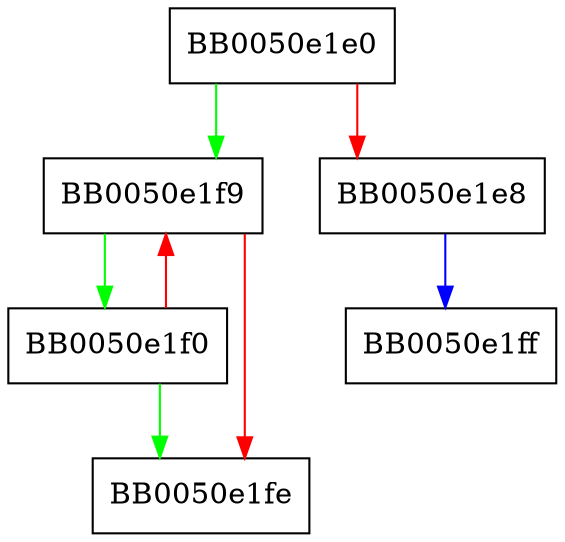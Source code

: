 digraph ossl_quic_cfq_get_priority_head {
  node [shape="box"];
  graph [splines=ortho];
  BB0050e1e0 -> BB0050e1f9 [color="green"];
  BB0050e1e0 -> BB0050e1e8 [color="red"];
  BB0050e1e8 -> BB0050e1ff [color="blue"];
  BB0050e1f0 -> BB0050e1fe [color="green"];
  BB0050e1f0 -> BB0050e1f9 [color="red"];
  BB0050e1f9 -> BB0050e1f0 [color="green"];
  BB0050e1f9 -> BB0050e1fe [color="red"];
}